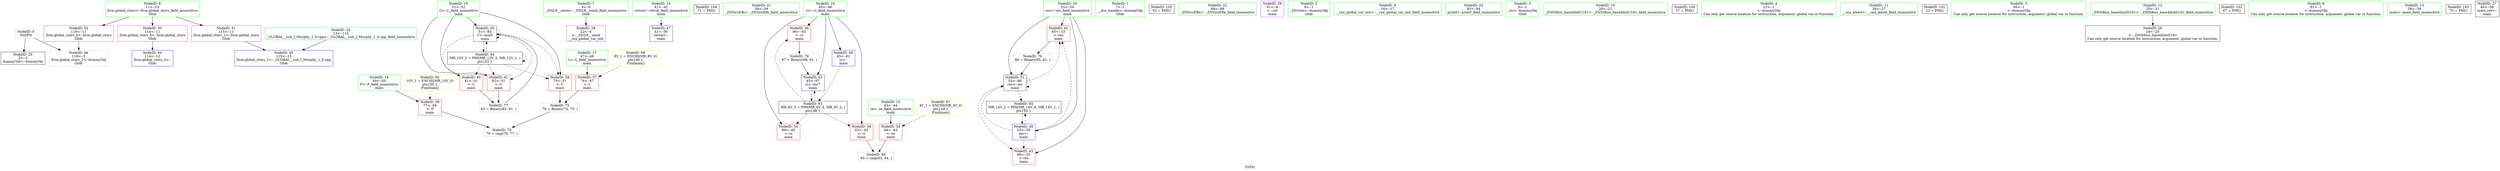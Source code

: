 digraph "SVFG" {
	label="SVFG";

	Node0x5600c79a72e0 [shape=record,color=grey,label="{NodeID: 0\nNullPtr}"];
	Node0x5600c79a72e0 -> Node0x5600c79b9ca0[style=solid];
	Node0x5600c79a72e0 -> Node0x5600c79baf00[style=solid];
	Node0x5600c79c2a70 [shape=record,color=yellow,style=double,label="{NodeID: 90\n10V_1 = ENCHI(MR_10V_0)\npts\{50 \}\nFun[main]}"];
	Node0x5600c79c2a70 -> Node0x5600c79ba820[style=dashed];
	Node0x5600c79b87d0 [shape=record,color=green,label="{NodeID: 7\n4\<--6\n_ZStL8__ioinit\<--_ZStL8__ioinit_field_insensitive\nGlob }"];
	Node0x5600c79b87d0 -> Node0x5600c79b9f70[style=solid];
	Node0x5600c79b93b0 [shape=record,color=green,label="{NodeID: 14\n41\<--42\nretval\<--retval_field_insensitive\nmain\n}"];
	Node0x5600c79b93b0 -> Node0x5600c79bb000[style=solid];
	Node0x5600c79c75b0 [shape=record,color=black,label="{NodeID: 104\n71 = PHI()\n}"];
	Node0x5600c79b9960 [shape=record,color=green,label="{NodeID: 21\n58\<--59\n_ZNSirsERi\<--_ZNSirsERi_field_insensitive\n}"];
	Node0x5600c79b9f70 [shape=record,color=purple,label="{NodeID: 28\n22\<--4\n\<--_ZStL8__ioinit\n__cxx_global_var_init\n}"];
	Node0x5600c79ba5b0 [shape=record,color=red,label="{NodeID: 35\n89\<--45\n\<--ci\nmain\n}"];
	Node0x5600c79bab60 [shape=record,color=red,label="{NodeID: 42\n85\<--53\n\<--res\nmain\n}"];
	Node0x5600c79bab60 -> Node0x5600c79bd6d0[style=solid];
	Node0x5600c79bb9b0 [shape=record,color=blue,label="{NodeID: 49\n53\<--56\nres\<--\nmain\n}"];
	Node0x5600c79bb9b0 -> Node0x5600c79bab60[style=dashed];
	Node0x5600c79bb9b0 -> Node0x5600c79bac30[style=dashed];
	Node0x5600c79bb9b0 -> Node0x5600c79bbb50[style=dashed];
	Node0x5600c79bb9b0 -> Node0x5600c79c17b0[style=dashed];
	Node0x5600c79bd850 [shape=record,color=grey,label="{NodeID: 77\n83 = Binary(82, 81, )\n}"];
	Node0x5600c79bd850 -> Node0x5600c79bba80[style=solid];
	Node0x5600c79c12b0 [shape=record,color=black,label="{NodeID: 84\nMR_12V_2 = PHI(MR_12V_3, MR_12V_1, )\npts\{52 \}\n}"];
	Node0x5600c79c12b0 -> Node0x5600c79ba8f0[style=dashed];
	Node0x5600c79c12b0 -> Node0x5600c79ba9c0[style=dashed];
	Node0x5600c79c12b0 -> Node0x5600c79baa90[style=dashed];
	Node0x5600c79c12b0 -> Node0x5600c79bba80[style=dashed];
	Node0x5600c79c12b0 -> Node0x5600c79c12b0[style=dashed];
	Node0x5600c79a7a50 [shape=record,color=green,label="{NodeID: 1\n7\<--1\n__dso_handle\<--dummyObj\nGlob }"];
	Node0x5600c79b9010 [shape=record,color=green,label="{NodeID: 8\n11\<--15\nllvm.global_ctors\<--llvm.global_ctors_field_insensitive\nGlob }"];
	Node0x5600c79b9010 -> Node0x5600c79ba110[style=solid];
	Node0x5600c79b9010 -> Node0x5600c79ba210[style=solid];
	Node0x5600c79b9010 -> Node0x5600c79ba310[style=solid];
	Node0x5600c79b9480 [shape=record,color=green,label="{NodeID: 15\n43\<--44\nce\<--ce_field_insensitive\nmain\n}"];
	Node0x5600c79b9480 -> Node0x5600c79ba410[style=solid];
	Node0x5600c79c7680 [shape=record,color=black,label="{NodeID: 105\n92 = PHI()\n}"];
	Node0x5600c79b9a30 [shape=record,color=green,label="{NodeID: 22\n68\<--69\n_ZNSirsERx\<--_ZNSirsERx_field_insensitive\n}"];
	Node0x5600c79ba040 [shape=record,color=purple,label="{NodeID: 29\n91\<--9\n\<--.str\nmain\n}"];
	Node0x5600c79ba680 [shape=record,color=red,label="{NodeID: 36\n96\<--45\n\<--ci\nmain\n}"];
	Node0x5600c79ba680 -> Node0x5600c79bd9d0[style=solid];
	Node0x5600c79bac30 [shape=record,color=red,label="{NodeID: 43\n90\<--53\n\<--res\nmain\n}"];
	Node0x5600c79bba80 [shape=record,color=blue,label="{NodeID: 50\n51\<--83\nC\<--mul5\nmain\n}"];
	Node0x5600c79bba80 -> Node0x5600c79ba8f0[style=dashed];
	Node0x5600c79bba80 -> Node0x5600c79ba9c0[style=dashed];
	Node0x5600c79bba80 -> Node0x5600c79baa90[style=dashed];
	Node0x5600c79bba80 -> Node0x5600c79bba80[style=dashed];
	Node0x5600c79bba80 -> Node0x5600c79c12b0[style=dashed];
	Node0x5600c79bd9d0 [shape=record,color=grey,label="{NodeID: 78\n97 = Binary(96, 61, )\n}"];
	Node0x5600c79bd9d0 -> Node0x5600c79bbc20[style=solid];
	Node0x5600c79c17b0 [shape=record,color=black,label="{NodeID: 85\nMR_14V_2 = PHI(MR_14V_4, MR_14V_1, )\npts\{54 \}\n}"];
	Node0x5600c79c17b0 -> Node0x5600c79bb9b0[style=dashed];
	Node0x5600c79a7470 [shape=record,color=green,label="{NodeID: 2\n8\<--1\n_ZSt3cin\<--dummyObj\nGlob }"];
	Node0x5600c79b90a0 [shape=record,color=green,label="{NodeID: 9\n16\<--17\n__cxx_global_var_init\<--__cxx_global_var_init_field_insensitive\n}"];
	Node0x5600c79b9550 [shape=record,color=green,label="{NodeID: 16\n45\<--46\nci\<--ci_field_insensitive\nmain\n}"];
	Node0x5600c79b9550 -> Node0x5600c79ba4e0[style=solid];
	Node0x5600c79b9550 -> Node0x5600c79ba5b0[style=solid];
	Node0x5600c79b9550 -> Node0x5600c79ba680[style=solid];
	Node0x5600c79b9550 -> Node0x5600c79bb8e0[style=solid];
	Node0x5600c79b9550 -> Node0x5600c79bbc20[style=solid];
	Node0x5600c79b9b00 [shape=record,color=green,label="{NodeID: 23\n93\<--94\nprintf\<--printf_field_insensitive\n}"];
	Node0x5600c79ba110 [shape=record,color=purple,label="{NodeID: 30\n114\<--11\nllvm.global_ctors_0\<--llvm.global_ctors\nGlob }"];
	Node0x5600c79ba110 -> Node0x5600c79bad00[style=solid];
	Node0x5600c79ba750 [shape=record,color=red,label="{NodeID: 37\n74\<--47\n\<--L\nmain\n}"];
	Node0x5600c79ba750 -> Node0x5600c79bd550[style=solid];
	Node0x5600c79bad00 [shape=record,color=blue,label="{NodeID: 44\n114\<--12\nllvm.global_ctors_0\<--\nGlob }"];
	Node0x5600c79bbb50 [shape=record,color=blue,label="{NodeID: 51\n53\<--86\nres\<--inc\nmain\n}"];
	Node0x5600c79bbb50 -> Node0x5600c79bab60[style=dashed];
	Node0x5600c79bbb50 -> Node0x5600c79bac30[style=dashed];
	Node0x5600c79bbb50 -> Node0x5600c79bbb50[style=dashed];
	Node0x5600c79bbb50 -> Node0x5600c79c17b0[style=dashed];
	Node0x5600c79bdb50 [shape=record,color=grey,label="{NodeID: 79\n78 = cmp(76, 77, )\n}"];
	Node0x5600c79a7500 [shape=record,color=green,label="{NodeID: 3\n9\<--1\n.str\<--dummyObj\nGlob }"];
	Node0x5600c79b9130 [shape=record,color=green,label="{NodeID: 10\n20\<--21\n_ZNSt8ios_base4InitC1Ev\<--_ZNSt8ios_base4InitC1Ev_field_insensitive\n}"];
	Node0x5600c7893360 [shape=record,color=black,label="{NodeID: 100\n57 = PHI()\n}"];
	Node0x5600c79b9620 [shape=record,color=green,label="{NodeID: 17\n47\<--48\nL\<--L_field_insensitive\nmain\n}"];
	Node0x5600c79b9620 -> Node0x5600c79ba750[style=solid];
	Node0x5600c79b9bd0 [shape=record,color=green,label="{NodeID: 24\n13\<--110\n_GLOBAL__sub_I_Murphy_1_0.cpp\<--_GLOBAL__sub_I_Murphy_1_0.cpp_field_insensitive\n}"];
	Node0x5600c79b9bd0 -> Node0x5600c79bae00[style=solid];
	Node0x5600c79ba210 [shape=record,color=purple,label="{NodeID: 31\n115\<--11\nllvm.global_ctors_1\<--llvm.global_ctors\nGlob }"];
	Node0x5600c79ba210 -> Node0x5600c79bae00[style=solid];
	Node0x5600c79ba820 [shape=record,color=red,label="{NodeID: 38\n77\<--49\n\<--P\nmain\n}"];
	Node0x5600c79ba820 -> Node0x5600c79bdb50[style=solid];
	Node0x5600c79bae00 [shape=record,color=blue,label="{NodeID: 45\n115\<--13\nllvm.global_ctors_1\<--_GLOBAL__sub_I_Murphy_1_0.cpp\nGlob }"];
	Node0x5600c79bbc20 [shape=record,color=blue,label="{NodeID: 52\n45\<--97\nci\<--inc7\nmain\n}"];
	Node0x5600c79bbc20 -> Node0x5600c79c0db0[style=dashed];
	Node0x5600c79bdcd0 [shape=record,color=grey,label="{NodeID: 80\n65 = cmp(63, 64, )\n}"];
	Node0x5600c79c27d0 [shape=record,color=yellow,style=double,label="{NodeID: 87\n4V_1 = ENCHI(MR_4V_0)\npts\{44 \}\nFun[main]}"];
	Node0x5600c79c27d0 -> Node0x5600c79ba410[style=dashed];
	Node0x5600c79b8620 [shape=record,color=green,label="{NodeID: 4\n12\<--1\n\<--dummyObj\nCan only get source location for instruction, argument, global var or function.}"];
	Node0x5600c79b91c0 [shape=record,color=green,label="{NodeID: 11\n26\<--27\n__cxa_atexit\<--__cxa_atexit_field_insensitive\n}"];
	Node0x5600c79c7250 [shape=record,color=black,label="{NodeID: 101\n23 = PHI()\n}"];
	Node0x5600c79b96f0 [shape=record,color=green,label="{NodeID: 18\n49\<--50\nP\<--P_field_insensitive\nmain\n}"];
	Node0x5600c79b96f0 -> Node0x5600c79ba820[style=solid];
	Node0x5600c79b9ca0 [shape=record,color=black,label="{NodeID: 25\n2\<--3\ndummyVal\<--dummyVal\n}"];
	Node0x5600c79ba310 [shape=record,color=purple,label="{NodeID: 32\n116\<--11\nllvm.global_ctors_2\<--llvm.global_ctors\nGlob }"];
	Node0x5600c79ba310 -> Node0x5600c79baf00[style=solid];
	Node0x5600c79ba8f0 [shape=record,color=red,label="{NodeID: 39\n75\<--51\n\<--C\nmain\n}"];
	Node0x5600c79ba8f0 -> Node0x5600c79bd550[style=solid];
	Node0x5600c79baf00 [shape=record,color=blue, style = dotted,label="{NodeID: 46\n116\<--3\nllvm.global_ctors_2\<--dummyVal\nGlob }"];
	Node0x5600c79b86b0 [shape=record,color=green,label="{NodeID: 5\n56\<--1\n\<--dummyObj\nCan only get source location for instruction, argument, global var or function.}"];
	Node0x5600c79b9250 [shape=record,color=green,label="{NodeID: 12\n25\<--31\n_ZNSt8ios_base4InitD1Ev\<--_ZNSt8ios_base4InitD1Ev_field_insensitive\n}"];
	Node0x5600c79b9250 -> Node0x5600c79b9da0[style=solid];
	Node0x5600c79c7350 [shape=record,color=black,label="{NodeID: 102\n67 = PHI()\n}"];
	Node0x5600c79b97c0 [shape=record,color=green,label="{NodeID: 19\n51\<--52\nC\<--C_field_insensitive\nmain\n}"];
	Node0x5600c79b97c0 -> Node0x5600c79ba8f0[style=solid];
	Node0x5600c79b97c0 -> Node0x5600c79ba9c0[style=solid];
	Node0x5600c79b97c0 -> Node0x5600c79baa90[style=solid];
	Node0x5600c79b97c0 -> Node0x5600c79bba80[style=solid];
	Node0x5600c79b9da0 [shape=record,color=black,label="{NodeID: 26\n24\<--25\n\<--_ZNSt8ios_base4InitD1Ev\nCan only get source location for instruction, argument, global var or function.}"];
	Node0x5600c79ba410 [shape=record,color=red,label="{NodeID: 33\n64\<--43\n\<--ce\nmain\n}"];
	Node0x5600c79ba410 -> Node0x5600c79bdcd0[style=solid];
	Node0x5600c79ba9c0 [shape=record,color=red,label="{NodeID: 40\n81\<--51\n\<--C\nmain\n}"];
	Node0x5600c79ba9c0 -> Node0x5600c79bd850[style=solid];
	Node0x5600c79bb000 [shape=record,color=blue,label="{NodeID: 47\n41\<--56\nretval\<--\nmain\n}"];
	Node0x5600c79bd550 [shape=record,color=grey,label="{NodeID: 75\n76 = Binary(74, 75, )\n}"];
	Node0x5600c79bd550 -> Node0x5600c79bdb50[style=solid];
	Node0x5600c79c2990 [shape=record,color=yellow,style=double,label="{NodeID: 89\n8V_1 = ENCHI(MR_8V_0)\npts\{48 \}\nFun[main]}"];
	Node0x5600c79c2990 -> Node0x5600c79ba750[style=dashed];
	Node0x5600c79b8740 [shape=record,color=green,label="{NodeID: 6\n61\<--1\n\<--dummyObj\nCan only get source location for instruction, argument, global var or function.}"];
	Node0x5600c79b92e0 [shape=record,color=green,label="{NodeID: 13\n38\<--39\nmain\<--main_field_insensitive\n}"];
	Node0x5600c79c74b0 [shape=record,color=black,label="{NodeID: 103\n70 = PHI()\n}"];
	Node0x5600c79b9890 [shape=record,color=green,label="{NodeID: 20\n53\<--54\nres\<--res_field_insensitive\nmain\n}"];
	Node0x5600c79b9890 -> Node0x5600c79bab60[style=solid];
	Node0x5600c79b9890 -> Node0x5600c79bac30[style=solid];
	Node0x5600c79b9890 -> Node0x5600c79bb9b0[style=solid];
	Node0x5600c79b9890 -> Node0x5600c79bbb50[style=solid];
	Node0x5600c79b9ea0 [shape=record,color=black,label="{NodeID: 27\n40\<--56\nmain_ret\<--\nmain\n}"];
	Node0x5600c79ba4e0 [shape=record,color=red,label="{NodeID: 34\n63\<--45\n\<--ci\nmain\n}"];
	Node0x5600c79ba4e0 -> Node0x5600c79bdcd0[style=solid];
	Node0x5600c79baa90 [shape=record,color=red,label="{NodeID: 41\n82\<--51\n\<--C\nmain\n}"];
	Node0x5600c79baa90 -> Node0x5600c79bd850[style=solid];
	Node0x5600c79bb8e0 [shape=record,color=blue,label="{NodeID: 48\n45\<--61\nci\<--\nmain\n}"];
	Node0x5600c79bb8e0 -> Node0x5600c79c0db0[style=dashed];
	Node0x5600c79bd6d0 [shape=record,color=grey,label="{NodeID: 76\n86 = Binary(85, 61, )\n}"];
	Node0x5600c79bd6d0 -> Node0x5600c79bbb50[style=solid];
	Node0x5600c79c0db0 [shape=record,color=black,label="{NodeID: 83\nMR_6V_3 = PHI(MR_6V_4, MR_6V_2, )\npts\{46 \}\n}"];
	Node0x5600c79c0db0 -> Node0x5600c79ba4e0[style=dashed];
	Node0x5600c79c0db0 -> Node0x5600c79ba5b0[style=dashed];
	Node0x5600c79c0db0 -> Node0x5600c79ba680[style=dashed];
	Node0x5600c79c0db0 -> Node0x5600c79bbc20[style=dashed];
}
